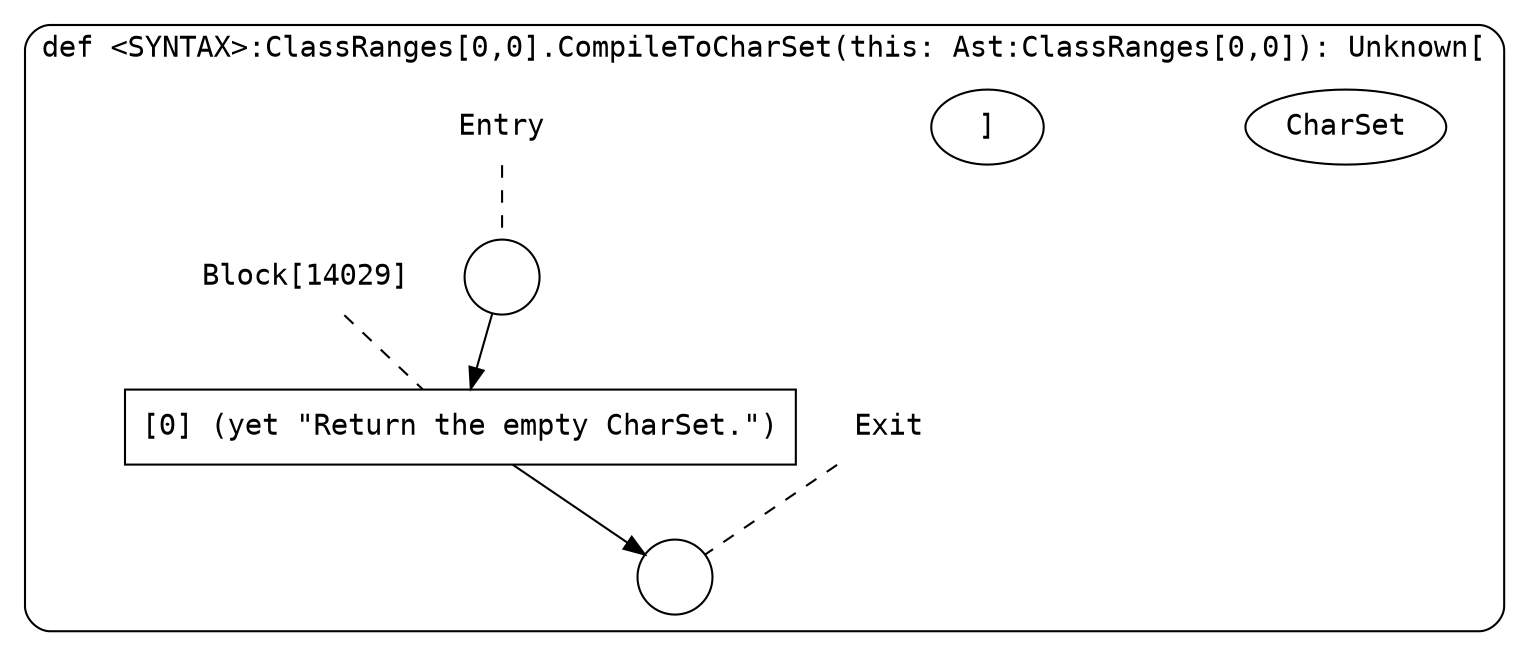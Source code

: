 digraph {
  graph [fontname = "Consolas"]
  node [fontname = "Consolas"]
  edge [fontname = "Consolas"]
  subgraph cluster2281 {
    label = "def <SYNTAX>:ClassRanges[0,0].CompileToCharSet(this: Ast:ClassRanges[0,0]): Unknown["CharSet"]"
    style = rounded
    cluster2281_entry_name [shape=none, label=<<font color="black">Entry</font>>]
    cluster2281_entry_name -> cluster2281_entry [arrowhead=none, color="black", style=dashed]
    cluster2281_entry [shape=circle label=" " color="black" fillcolor="white" style=filled]
    cluster2281_entry -> node14029 [color="black"]
    cluster2281_exit_name [shape=none, label=<<font color="black">Exit</font>>]
    cluster2281_exit_name -> cluster2281_exit [arrowhead=none, color="black", style=dashed]
    cluster2281_exit [shape=circle label=" " color="black" fillcolor="white" style=filled]
    node14029_name [shape=none, label=<<font color="black">Block[14029]</font>>]
    node14029_name -> node14029 [arrowhead=none, color="black", style=dashed]
    node14029 [shape=box, label=<<font color="black">[0] (yet &quot;Return the empty CharSet.&quot;)<BR ALIGN="LEFT"/></font>> color="black" fillcolor="white", style=filled]
    node14029 -> cluster2281_exit [color="black"]
  }
}
